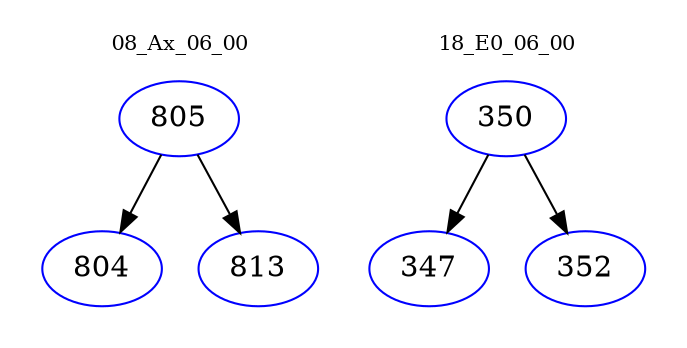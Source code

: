 digraph{
subgraph cluster_0 {
color = white
label = "08_Ax_06_00";
fontsize=10;
T0_805 [label="805", color="blue"]
T0_805 -> T0_804 [color="black"]
T0_804 [label="804", color="blue"]
T0_805 -> T0_813 [color="black"]
T0_813 [label="813", color="blue"]
}
subgraph cluster_1 {
color = white
label = "18_E0_06_00";
fontsize=10;
T1_350 [label="350", color="blue"]
T1_350 -> T1_347 [color="black"]
T1_347 [label="347", color="blue"]
T1_350 -> T1_352 [color="black"]
T1_352 [label="352", color="blue"]
}
}
